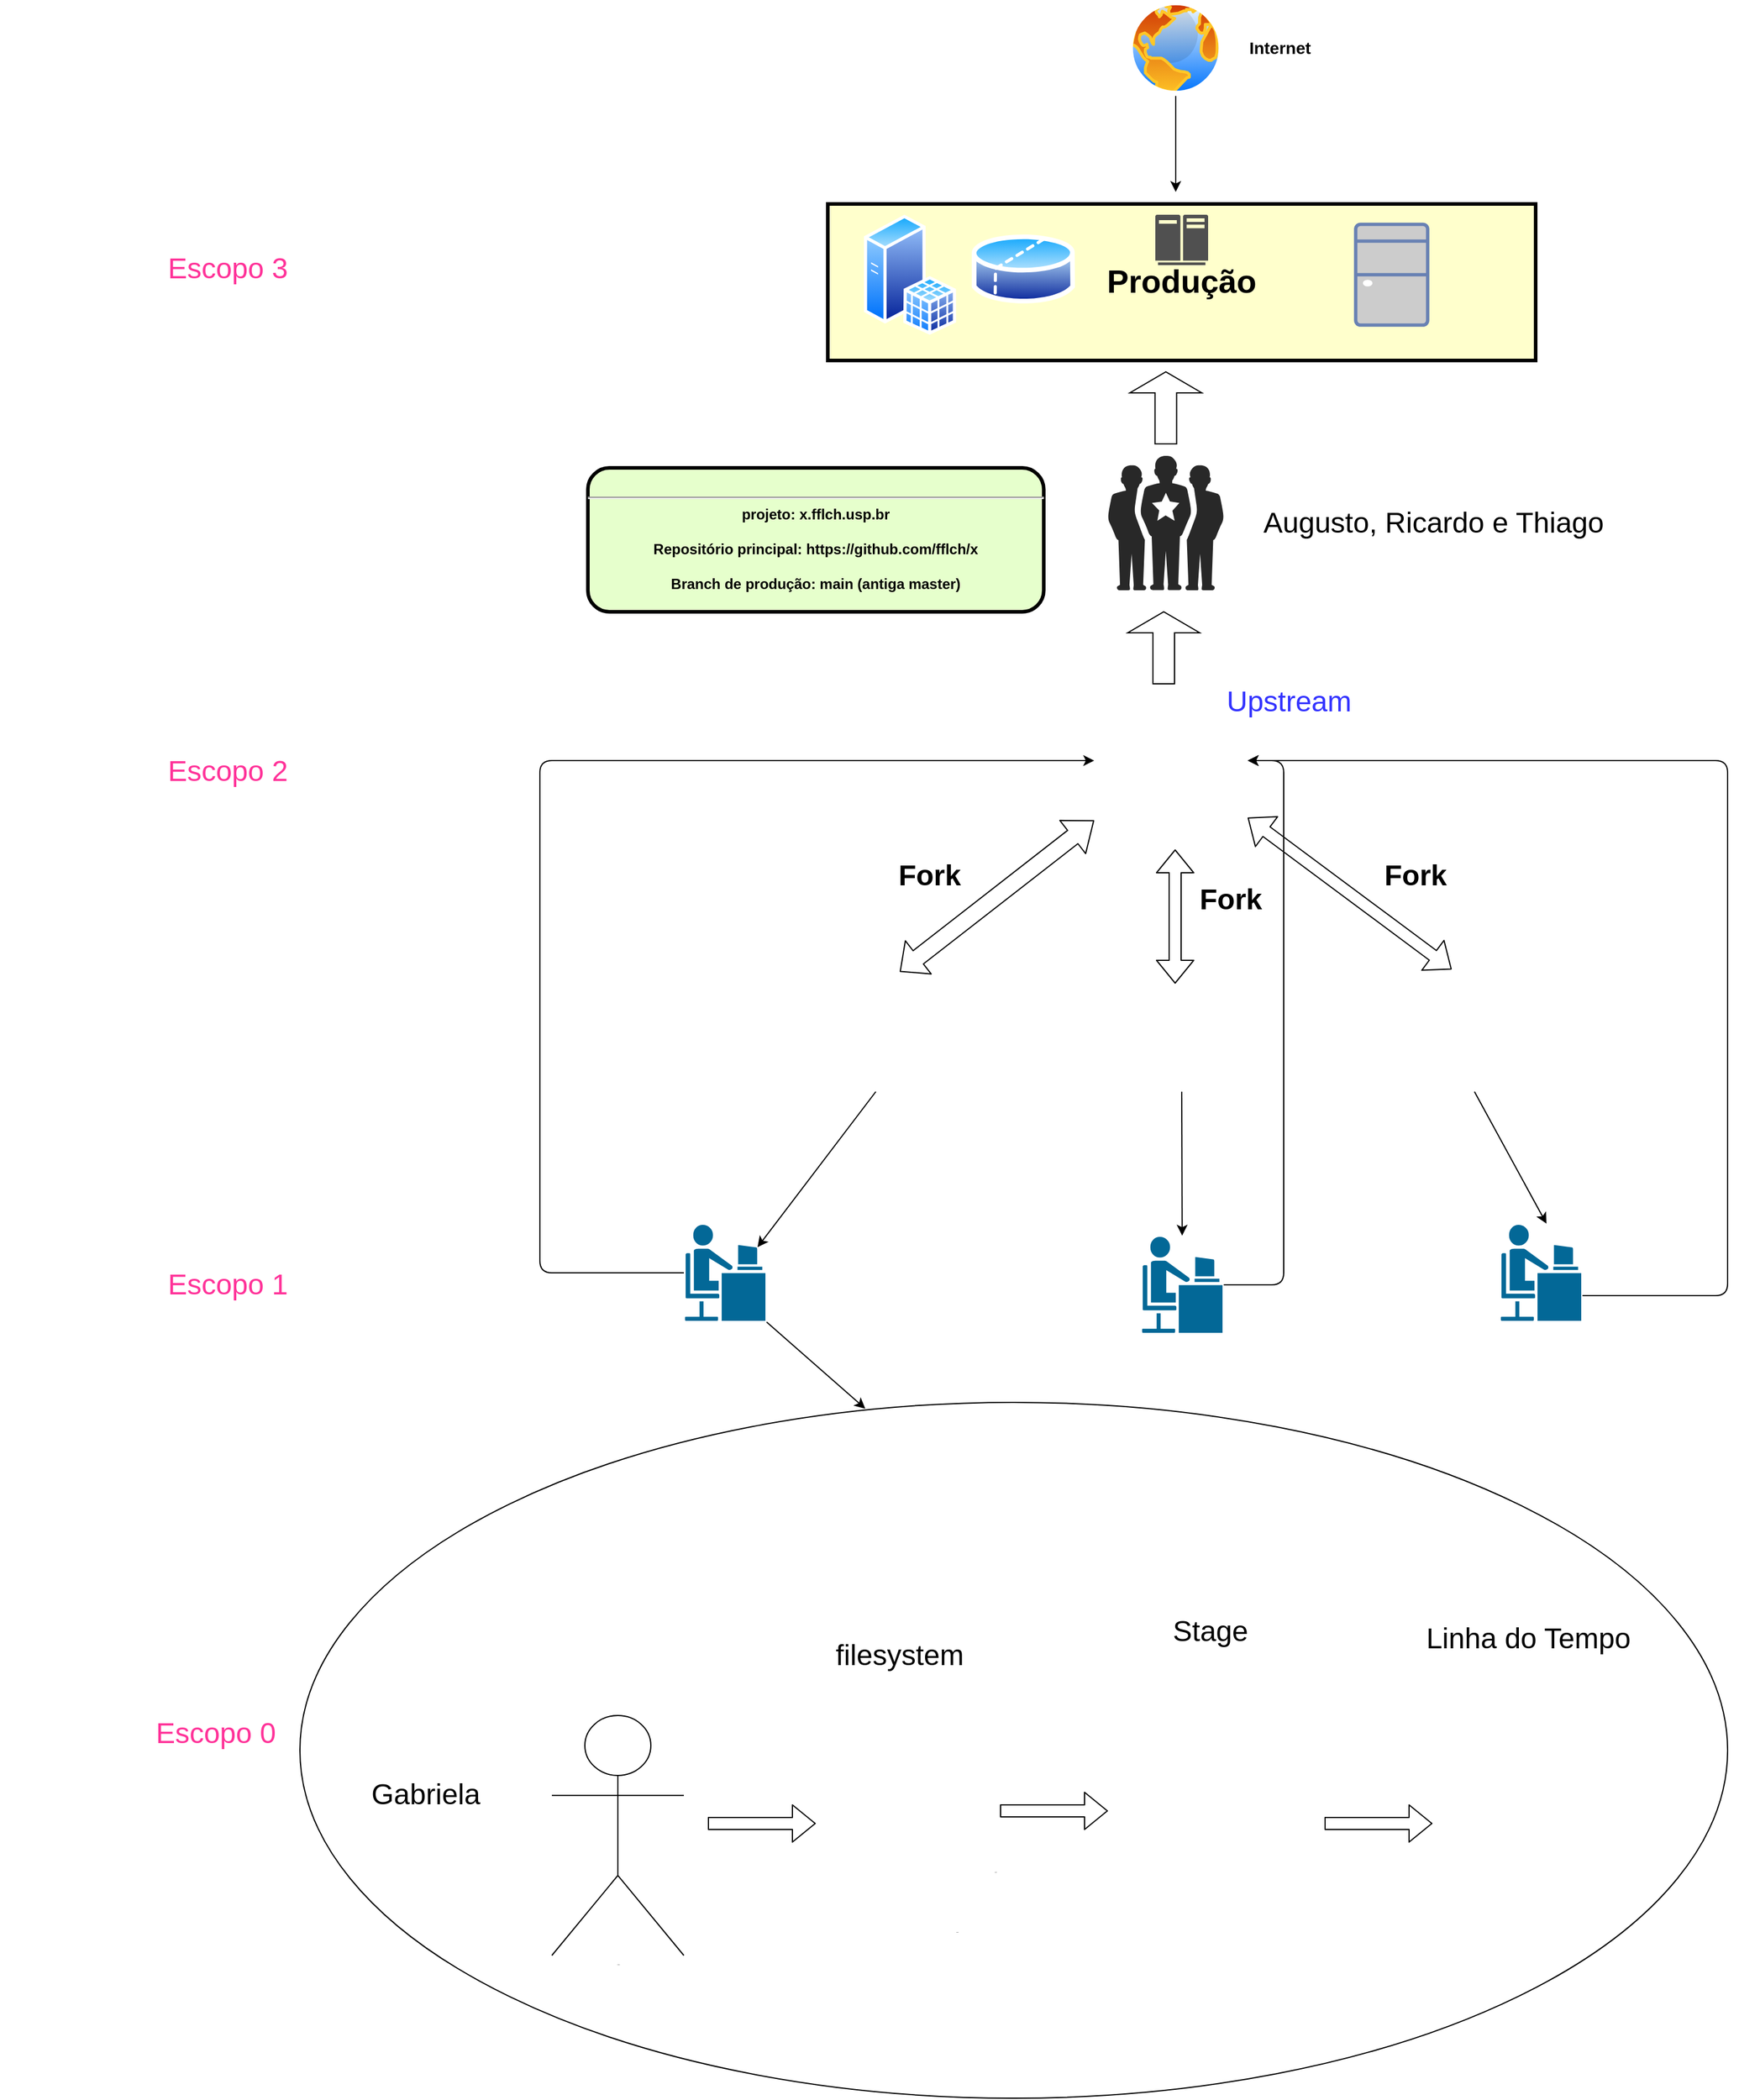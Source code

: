 <mxfile version="14.0.4" type="github">
  <diagram name="Page-1" id="c7558073-3199-34d8-9f00-42111426c3f3">
    <mxGraphModel dx="2248" dy="691" grid="1" gridSize="10" guides="1" tooltips="1" connect="1" arrows="1" fold="1" page="1" pageScale="1" pageWidth="826" pageHeight="1169" background="#ffffff" math="0" shadow="0">
      <root>
        <object label="" id="0">
          <mxCell />
        </object>
        <mxCell id="1" parent="0" />
        <mxCell id="2" value="&lt;p style=&quot;margin: 0px ; margin-top: 4px ; text-align: center ; text-decoration: underline&quot;&gt;&lt;font color=&quot;#FF7236&quot;&gt;&lt;strong&gt;&lt;br&gt;&lt;/strong&gt;&lt;/font&gt;&lt;/p&gt;&lt;hr&gt;&lt;div&gt;projeto: x.fflch.usp.br&lt;/div&gt;&lt;div&gt;&lt;br&gt;&lt;/div&gt;&lt;div&gt;Repositório principal: https://github.com/fflch/x&lt;/div&gt;&lt;div&gt;&lt;br&gt;&lt;/div&gt;&lt;div&gt;Branch de produção: main (antiga master)&lt;br&gt;&lt;/div&gt;" style="verticalAlign=middle;align=center;overflow=fill;fontSize=12;fontFamily=Helvetica;html=1;rounded=1;fontStyle=1;strokeWidth=3;fillColor=#E6FFCC" parent="1" vertex="1">
          <mxGeometry x="-160" y="390" width="380" height="120" as="geometry" />
        </mxCell>
        <mxCell id="12" value="Produção" style="whiteSpace=wrap;align=center;verticalAlign=middle;fontStyle=1;strokeWidth=3;fillColor=#FFFFCC;fontSize=27;" parent="1" vertex="1">
          <mxGeometry x="40" y="170" width="590" height="130.5" as="geometry" />
        </mxCell>
        <mxCell id="9xpo9mfSn-zfOwuB2nQG-107" value="&lt;b&gt;&lt;font style=&quot;font-size: 14px&quot;&gt;Internet&lt;/font&gt;&lt;/b&gt;" style="text;html=1;strokeColor=none;fillColor=none;align=center;verticalAlign=middle;whiteSpace=wrap;rounded=0;" parent="1" vertex="1">
          <mxGeometry x="380" y="20" width="74" height="40" as="geometry" />
        </mxCell>
        <mxCell id="9xpo9mfSn-zfOwuB2nQG-112" value="" style="pointerEvents=1;shadow=0;dashed=0;html=1;strokeColor=none;fillColor=#505050;labelPosition=center;verticalLabelPosition=bottom;verticalAlign=top;outlineConnect=0;align=center;shape=mxgraph.office.servers.mainframe_host;" parent="1" vertex="1">
          <mxGeometry x="313" y="179" width="44" height="42" as="geometry" />
        </mxCell>
        <mxCell id="9xpo9mfSn-zfOwuB2nQG-115" value="" style="aspect=fixed;perimeter=ellipsePerimeter;html=1;align=center;shadow=0;dashed=0;spacingTop=3;image;image=img/lib/active_directory/internet_globe.svg;" parent="1" vertex="1">
          <mxGeometry x="290" width="80" height="80" as="geometry" />
        </mxCell>
        <mxCell id="9xpo9mfSn-zfOwuB2nQG-116" style="edgeStyle=orthogonalEdgeStyle;rounded=0;orthogonalLoop=1;jettySize=auto;html=1;" parent="1" edge="1" source="9xpo9mfSn-zfOwuB2nQG-115">
          <mxGeometry relative="1" as="geometry">
            <mxPoint x="360" y="40" as="sourcePoint" />
            <Array as="points">
              <mxPoint x="330" y="160" />
            </Array>
            <mxPoint x="330" y="160" as="targetPoint" />
          </mxGeometry>
        </mxCell>
        <mxCell id="9xpo9mfSn-zfOwuB2nQG-122" value="" style="fontColor=#0066CC;verticalAlign=top;verticalLabelPosition=bottom;labelPosition=center;align=center;html=1;outlineConnect=0;fillColor=#CCCCCC;strokeColor=#6881B3;gradientColor=none;gradientDirection=north;strokeWidth=2;shape=mxgraph.networks.desktop_pc;" parent="1" vertex="1">
          <mxGeometry x="480" y="187" width="60" height="84" as="geometry" />
        </mxCell>
        <mxCell id="9xpo9mfSn-zfOwuB2nQG-127" value="" style="aspect=fixed;perimeter=ellipsePerimeter;html=1;align=center;shadow=0;dashed=0;spacingTop=3;image;image=img/lib/active_directory/database_partition_2.svg;fontSize=27;" parent="1" vertex="1">
          <mxGeometry x="160" y="192.36" width="86" height="63.64" as="geometry" />
        </mxCell>
        <mxCell id="9xpo9mfSn-zfOwuB2nQG-130" value="" style="shape=image;html=1;verticalAlign=top;verticalLabelPosition=bottom;labelBackgroundColor=#ffffff;imageAspect=0;aspect=fixed;image=https://cdn1.iconfinder.com/data/icons/picons-social/57/github-128.png;fontSize=27;" parent="1" vertex="1">
          <mxGeometry x="262" y="570" width="128" height="128" as="geometry" />
        </mxCell>
        <mxCell id="9xpo9mfSn-zfOwuB2nQG-136" value="" style="aspect=fixed;perimeter=ellipsePerimeter;html=1;align=center;shadow=0;dashed=0;spacingTop=3;image;image=img/lib/active_directory/sql_server.svg;fontSize=27;" parent="1" vertex="1">
          <mxGeometry x="70" y="179" width="77" height="100" as="geometry" />
        </mxCell>
        <mxCell id="9xpo9mfSn-zfOwuB2nQG-140" value="" style="shape=mxgraph.cisco.people.androgenous_person;html=1;pointerEvents=1;dashed=0;fillColor=#036897;strokeColor=#ffffff;strokeWidth=2;verticalLabelPosition=bottom;verticalAlign=top;align=center;outlineConnect=0;fontSize=27;" parent="1" vertex="1">
          <mxGeometry x="301" y="1030" width="69" height="82" as="geometry" />
        </mxCell>
        <mxCell id="9xpo9mfSn-zfOwuB2nQG-141" value="" style="shape=mxgraph.cisco.people.androgenous_person;html=1;pointerEvents=1;dashed=0;fillColor=#036897;strokeColor=#ffffff;strokeWidth=2;verticalLabelPosition=bottom;verticalAlign=top;align=center;outlineConnect=0;fontSize=27;" parent="1" vertex="1">
          <mxGeometry x="-80" y="1020" width="69" height="82" as="geometry" />
        </mxCell>
        <mxCell id="qFaGFEgelZCk0UNJaegD-22" value="" style="verticalLabelPosition=bottom;html=1;fillColor=#282828;strokeColor=none;verticalAlign=top;pointerEvents=1;align=center;shape=mxgraph.cisco_safe.people_places_things_icons.icon1;" vertex="1" parent="1">
          <mxGeometry x="273.5" y="380" width="96.5" height="112" as="geometry" />
        </mxCell>
        <mxCell id="qFaGFEgelZCk0UNJaegD-23" value="&lt;font style=&quot;font-size: 24px&quot;&gt;Augusto, Ricardo e Thiago&lt;br&gt;&lt;/font&gt;" style="text;html=1;strokeColor=none;fillColor=none;align=center;verticalAlign=middle;whiteSpace=wrap;rounded=0;" vertex="1" parent="1">
          <mxGeometry x="370" y="406" width="350" height="60" as="geometry" />
        </mxCell>
        <mxCell id="qFaGFEgelZCk0UNJaegD-24" value="" style="shape=singleArrow;direction=south;whiteSpace=wrap;html=1;arrowWidth=0.3;arrowSize=0.291;rotation=-180;" vertex="1" parent="1">
          <mxGeometry x="291.75" y="310" width="60" height="60" as="geometry" />
        </mxCell>
        <mxCell id="qFaGFEgelZCk0UNJaegD-25" value="" style="shape=singleArrow;direction=south;whiteSpace=wrap;html=1;arrowWidth=0.3;arrowSize=0.291;rotation=-180;" vertex="1" parent="1">
          <mxGeometry x="290" y="510" width="60" height="60" as="geometry" />
        </mxCell>
        <mxCell id="qFaGFEgelZCk0UNJaegD-28" value="" style="shape=image;html=1;verticalAlign=top;verticalLabelPosition=bottom;labelBackgroundColor=#ffffff;imageAspect=0;aspect=fixed;image=https://cdn3.iconfinder.com/data/icons/social-media-2169/24/social_media_social_media_logo_github_2-128.png" vertex="1" parent="1">
          <mxGeometry x="530" y="820" width="88" height="88" as="geometry" />
        </mxCell>
        <mxCell id="qFaGFEgelZCk0UNJaegD-29" value="" style="shape=image;html=1;verticalAlign=top;verticalLabelPosition=bottom;labelBackgroundColor=#ffffff;imageAspect=0;aspect=fixed;image=https://cdn3.iconfinder.com/data/icons/social-media-2169/24/social_media_social_media_logo_github_2-128.png" vertex="1" parent="1">
          <mxGeometry x="291" y="820" width="88" height="88" as="geometry" />
        </mxCell>
        <mxCell id="qFaGFEgelZCk0UNJaegD-30" value="" style="shape=image;html=1;verticalAlign=top;verticalLabelPosition=bottom;labelBackgroundColor=#ffffff;imageAspect=0;aspect=fixed;image=https://cdn3.iconfinder.com/data/icons/social-media-2169/24/social_media_social_media_logo_github_2-128.png" vertex="1" parent="1">
          <mxGeometry x="40" y="820" width="88" height="88" as="geometry" />
        </mxCell>
        <mxCell id="qFaGFEgelZCk0UNJaegD-32" value="" style="shape=flexArrow;endArrow=classic;startArrow=classic;html=1;width=14;endSize=7.03;" edge="1" parent="1" target="9xpo9mfSn-zfOwuB2nQG-130">
          <mxGeometry width="50" height="50" relative="1" as="geometry">
            <mxPoint x="100" y="810" as="sourcePoint" />
            <mxPoint x="197" y="740" as="targetPoint" />
          </mxGeometry>
        </mxCell>
        <mxCell id="qFaGFEgelZCk0UNJaegD-33" value="" style="shape=flexArrow;endArrow=classic;startArrow=classic;html=1;" edge="1" parent="1">
          <mxGeometry width="50" height="50" relative="1" as="geometry">
            <mxPoint x="329.5" y="820" as="sourcePoint" />
            <mxPoint x="329.5" y="708" as="targetPoint" />
          </mxGeometry>
        </mxCell>
        <mxCell id="qFaGFEgelZCk0UNJaegD-34" value="" style="shape=flexArrow;endArrow=classic;startArrow=classic;html=1;" edge="1" parent="1" target="9xpo9mfSn-zfOwuB2nQG-130">
          <mxGeometry width="50" height="50" relative="1" as="geometry">
            <mxPoint x="560" y="808" as="sourcePoint" />
            <mxPoint x="400" y="698" as="targetPoint" />
          </mxGeometry>
        </mxCell>
        <mxCell id="qFaGFEgelZCk0UNJaegD-36" value="&lt;div&gt;&lt;b&gt;&lt;font style=&quot;font-size: 24px&quot;&gt;Fork&lt;/font&gt;&lt;/b&gt;&lt;/div&gt;" style="text;html=1;strokeColor=none;fillColor=none;align=center;verticalAlign=middle;whiteSpace=wrap;rounded=0;" vertex="1" parent="1">
          <mxGeometry x="30" y="720" width="190" height="20" as="geometry" />
        </mxCell>
        <mxCell id="qFaGFEgelZCk0UNJaegD-38" value="&lt;b&gt;&lt;font style=&quot;font-size: 24px&quot;&gt;Fork&lt;/font&gt;&lt;/b&gt;" style="text;html=1;strokeColor=none;fillColor=none;align=center;verticalAlign=middle;whiteSpace=wrap;rounded=0;" vertex="1" parent="1">
          <mxGeometry x="510" y="720" width="40" height="20" as="geometry" />
        </mxCell>
        <mxCell id="qFaGFEgelZCk0UNJaegD-39" value="&lt;b&gt;&lt;font style=&quot;font-size: 24px&quot;&gt;Fork&lt;/font&gt;&lt;/b&gt;" style="text;html=1;strokeColor=none;fillColor=none;align=center;verticalAlign=middle;whiteSpace=wrap;rounded=0;" vertex="1" parent="1">
          <mxGeometry x="356.25" y="740" width="40" height="20" as="geometry" />
        </mxCell>
        <mxCell id="qFaGFEgelZCk0UNJaegD-41" value="" style="shape=mxgraph.cisco.people.androgenous_person;html=1;pointerEvents=1;dashed=0;fillColor=#036897;strokeColor=#ffffff;strokeWidth=2;verticalLabelPosition=bottom;verticalAlign=top;align=center;outlineConnect=0;fontSize=27;" vertex="1" parent="1">
          <mxGeometry x="600" y="1020" width="69" height="82" as="geometry" />
        </mxCell>
        <mxCell id="qFaGFEgelZCk0UNJaegD-42" value="" style="endArrow=classic;html=1;entryX=0.89;entryY=0.24;entryDx=0;entryDy=0;entryPerimeter=0;" edge="1" parent="1" target="9xpo9mfSn-zfOwuB2nQG-141">
          <mxGeometry width="50" height="50" relative="1" as="geometry">
            <mxPoint x="80" y="910" as="sourcePoint" />
            <mxPoint x="-30" y="1010" as="targetPoint" />
          </mxGeometry>
        </mxCell>
        <mxCell id="qFaGFEgelZCk0UNJaegD-44" value="" style="endArrow=classic;html=1;" edge="1" parent="1" target="9xpo9mfSn-zfOwuB2nQG-140">
          <mxGeometry width="50" height="50" relative="1" as="geometry">
            <mxPoint x="335" y="910" as="sourcePoint" />
            <mxPoint x="335" y="1020" as="targetPoint" />
          </mxGeometry>
        </mxCell>
        <mxCell id="qFaGFEgelZCk0UNJaegD-45" value="" style="endArrow=classic;html=1;" edge="1" parent="1" target="qFaGFEgelZCk0UNJaegD-41">
          <mxGeometry width="50" height="50" relative="1" as="geometry">
            <mxPoint x="579" y="910" as="sourcePoint" />
            <mxPoint x="649" y="1030" as="targetPoint" />
            <Array as="points">
              <mxPoint x="639" y="1020" />
            </Array>
          </mxGeometry>
        </mxCell>
        <mxCell id="qFaGFEgelZCk0UNJaegD-48" value="" style="shape=image;html=1;verticalAlign=top;verticalLabelPosition=bottom;labelBackgroundColor=#ffffff;imageAspect=0;aspect=fixed;image=https://cdn2.iconfinder.com/data/icons/app-types-in-grey/128/app_type_festival_512px_GREY.png" vertex="1" parent="1">
          <mxGeometry x="290" y="1410" width="128" height="128" as="geometry" />
        </mxCell>
        <mxCell id="qFaGFEgelZCk0UNJaegD-50" value="" style="edgeStyle=elbowEdgeStyle;elbow=horizontal;endArrow=classic;html=1;" edge="1" parent="1" source="9xpo9mfSn-zfOwuB2nQG-141" target="9xpo9mfSn-zfOwuB2nQG-130">
          <mxGeometry width="50" height="50" relative="1" as="geometry">
            <mxPoint x="-350" y="890" as="sourcePoint" />
            <mxPoint x="-300" y="840" as="targetPoint" />
            <Array as="points">
              <mxPoint x="-200" y="800" />
            </Array>
          </mxGeometry>
        </mxCell>
        <mxCell id="qFaGFEgelZCk0UNJaegD-52" value="" style="edgeStyle=elbowEdgeStyle;elbow=horizontal;endArrow=classic;html=1;" edge="1" parent="1" target="9xpo9mfSn-zfOwuB2nQG-130">
          <mxGeometry width="50" height="50" relative="1" as="geometry">
            <mxPoint x="669" y="1080" as="sourcePoint" />
            <mxPoint x="719" y="1030" as="targetPoint" />
            <Array as="points">
              <mxPoint x="790" y="830" />
            </Array>
          </mxGeometry>
        </mxCell>
        <mxCell id="qFaGFEgelZCk0UNJaegD-53" style="edgeStyle=orthogonalEdgeStyle;rounded=0;orthogonalLoop=1;jettySize=auto;html=1;exitX=0.5;exitY=1;exitDx=0;exitDy=0;" edge="1" parent="1" source="qFaGFEgelZCk0UNJaegD-36" target="qFaGFEgelZCk0UNJaegD-36">
          <mxGeometry relative="1" as="geometry" />
        </mxCell>
        <mxCell id="qFaGFEgelZCk0UNJaegD-54" value="&lt;font style=&quot;font-size: 24px&quot; color=&quot;#3333FF&quot;&gt;Upstream&lt;/font&gt;" style="text;html=1;strokeColor=none;fillColor=none;align=center;verticalAlign=middle;whiteSpace=wrap;rounded=0;" vertex="1" parent="1">
          <mxGeometry x="356.25" y="560" width="137" height="50" as="geometry" />
        </mxCell>
        <mxCell id="qFaGFEgelZCk0UNJaegD-55" value="" style="edgeStyle=elbowEdgeStyle;elbow=horizontal;endArrow=classic;html=1;" edge="1" parent="1" source="9xpo9mfSn-zfOwuB2nQG-140" target="9xpo9mfSn-zfOwuB2nQG-130">
          <mxGeometry width="50" height="50" relative="1" as="geometry">
            <mxPoint x="160" y="860" as="sourcePoint" />
            <mxPoint x="210" y="810" as="targetPoint" />
            <Array as="points">
              <mxPoint x="420" y="860" />
              <mxPoint x="270" y="864" />
            </Array>
          </mxGeometry>
        </mxCell>
        <mxCell id="qFaGFEgelZCk0UNJaegD-60" value="Actor" style="shape=umlActor;verticalLabelPosition=bottom;verticalAlign=top;html=1;outlineConnect=0;fontSize=1;" vertex="1" parent="1">
          <mxGeometry x="-190" y="1430" width="110" height="200" as="geometry" />
        </mxCell>
        <mxCell id="qFaGFEgelZCk0UNJaegD-65" value="Text" style="text;html=1;strokeColor=none;fillColor=none;align=center;verticalAlign=middle;whiteSpace=wrap;rounded=0;fontSize=1;" vertex="1" parent="1">
          <mxGeometry x="160" y="1550" width="40" height="20" as="geometry" />
        </mxCell>
        <mxCell id="qFaGFEgelZCk0UNJaegD-66" value="Text" style="text;html=1;strokeColor=none;fillColor=none;align=center;verticalAlign=middle;whiteSpace=wrap;rounded=0;fontSize=1;" vertex="1" parent="1">
          <mxGeometry x="128" y="1600" width="40" height="20" as="geometry" />
        </mxCell>
        <mxCell id="qFaGFEgelZCk0UNJaegD-67" value="&lt;div&gt;Gabriela&lt;/div&gt;&lt;div&gt;&lt;br&gt;&lt;/div&gt;" style="text;html=1;strokeColor=none;fillColor=none;align=center;verticalAlign=middle;whiteSpace=wrap;rounded=0;fontSize=24;" vertex="1" parent="1">
          <mxGeometry x="-450" y="1470" width="310" height="80" as="geometry" />
        </mxCell>
        <mxCell id="qFaGFEgelZCk0UNJaegD-69" value="" style="shape=image;html=1;verticalAlign=top;verticalLabelPosition=bottom;labelBackgroundColor=#ffffff;imageAspect=0;aspect=fixed;image=https://cdn3.iconfinder.com/data/icons/file-set-volume-1/512/Artboard_6-128.png;fontSize=24;" vertex="1" parent="1">
          <mxGeometry x="44.5" y="1430" width="128" height="128" as="geometry" />
        </mxCell>
        <mxCell id="qFaGFEgelZCk0UNJaegD-70" value="" style="shape=image;html=1;verticalAlign=top;verticalLabelPosition=bottom;labelBackgroundColor=#ffffff;imageAspect=0;aspect=fixed;image=https://cdn4.iconfinder.com/data/icons/logos-and-brands/512/141_Git_logo_logos-128.png;fontSize=24;" vertex="1" parent="1">
          <mxGeometry x="560" y="1430" width="128" height="128" as="geometry" />
        </mxCell>
        <mxCell id="qFaGFEgelZCk0UNJaegD-72" value="" style="shape=flexArrow;endArrow=classic;html=1;fontSize=24;" edge="1" parent="1">
          <mxGeometry width="50" height="50" relative="1" as="geometry">
            <mxPoint x="183.5" y="1509.5" as="sourcePoint" />
            <mxPoint x="273.5" y="1509.5" as="targetPoint" />
          </mxGeometry>
        </mxCell>
        <mxCell id="qFaGFEgelZCk0UNJaegD-73" value="" style="shape=flexArrow;endArrow=classic;html=1;fontSize=24;" edge="1" parent="1">
          <mxGeometry width="50" height="50" relative="1" as="geometry">
            <mxPoint x="-60" y="1520" as="sourcePoint" />
            <mxPoint x="30" y="1520" as="targetPoint" />
          </mxGeometry>
        </mxCell>
        <mxCell id="qFaGFEgelZCk0UNJaegD-74" value="" style="shape=flexArrow;endArrow=classic;html=1;fontSize=24;" edge="1" parent="1">
          <mxGeometry width="50" height="50" relative="1" as="geometry">
            <mxPoint x="454" y="1520" as="sourcePoint" />
            <mxPoint x="544" y="1520" as="targetPoint" />
          </mxGeometry>
        </mxCell>
        <mxCell id="qFaGFEgelZCk0UNJaegD-77" value="" style="ellipse;whiteSpace=wrap;html=1;fontSize=24;labelBackgroundColor=#ffffff;textOpacity=2;align=center;fillColor=none;" vertex="1" parent="1">
          <mxGeometry x="-400" y="1169" width="1190" height="580" as="geometry" />
        </mxCell>
        <mxCell id="qFaGFEgelZCk0UNJaegD-79" value="" style="endArrow=classic;html=1;fontSize=24;fontColor=#000000;entryX=0.396;entryY=0.009;entryDx=0;entryDy=0;entryPerimeter=0;exitX=1;exitY=1;exitDx=0;exitDy=0;exitPerimeter=0;" edge="1" parent="1" source="9xpo9mfSn-zfOwuB2nQG-141" target="qFaGFEgelZCk0UNJaegD-77">
          <mxGeometry width="50" height="50" relative="1" as="geometry">
            <mxPoint x="10" y="1112" as="sourcePoint" />
            <mxPoint x="60" y="1062" as="targetPoint" />
          </mxGeometry>
        </mxCell>
        <mxCell id="qFaGFEgelZCk0UNJaegD-80" value="Stage" style="text;html=1;strokeColor=none;fillColor=none;align=center;verticalAlign=middle;whiteSpace=wrap;rounded=0;labelBackgroundColor=#ffffff;fontSize=24;fontColor=#000000;" vertex="1" parent="1">
          <mxGeometry x="339" y="1350" width="40" height="20" as="geometry" />
        </mxCell>
        <mxCell id="qFaGFEgelZCk0UNJaegD-82" value="&lt;div&gt;filesystem&lt;/div&gt;" style="text;html=1;strokeColor=none;fillColor=none;align=center;verticalAlign=middle;whiteSpace=wrap;rounded=0;labelBackgroundColor=#ffffff;fontSize=24;fontColor=#000000;" vertex="1" parent="1">
          <mxGeometry x="80" y="1370" width="40" height="20" as="geometry" />
        </mxCell>
        <mxCell id="qFaGFEgelZCk0UNJaegD-83" value="&lt;div&gt;Linha do Tempo&lt;/div&gt;&lt;div&gt;&lt;br&gt;&lt;/div&gt;" style="text;html=1;strokeColor=none;fillColor=none;align=center;verticalAlign=middle;whiteSpace=wrap;rounded=0;labelBackgroundColor=#ffffff;fontSize=24;fontColor=#000000;" vertex="1" parent="1">
          <mxGeometry x="514" y="1370" width="220" height="20" as="geometry" />
        </mxCell>
        <mxCell id="qFaGFEgelZCk0UNJaegD-88" value="&lt;font color=&quot;#FF3399&quot;&gt;Escopo 0&lt;br&gt;&lt;/font&gt;" style="text;html=1;strokeColor=none;fillColor=none;align=center;verticalAlign=middle;whiteSpace=wrap;rounded=0;labelBackgroundColor=#ffffff;fontSize=24;fontColor=#000000;" vertex="1" parent="1">
          <mxGeometry x="-650" y="1390" width="360" height="110" as="geometry" />
        </mxCell>
        <mxCell id="qFaGFEgelZCk0UNJaegD-89" value="&lt;font color=&quot;#FF3399&quot;&gt;Escopo 1&lt;br&gt;&lt;/font&gt;" style="text;html=1;strokeColor=none;fillColor=none;align=center;verticalAlign=middle;whiteSpace=wrap;rounded=0;labelBackgroundColor=#ffffff;fontSize=24;fontColor=#000000;" vertex="1" parent="1">
          <mxGeometry x="-640" y="1016" width="360" height="110" as="geometry" />
        </mxCell>
        <mxCell id="qFaGFEgelZCk0UNJaegD-90" value="&lt;font color=&quot;#FF3399&quot;&gt;Escopo 2&lt;br&gt;&lt;/font&gt;" style="text;html=1;strokeColor=none;fillColor=none;align=center;verticalAlign=middle;whiteSpace=wrap;rounded=0;labelBackgroundColor=#ffffff;fontSize=24;fontColor=#000000;" vertex="1" parent="1">
          <mxGeometry x="-640" y="588" width="360" height="110" as="geometry" />
        </mxCell>
        <mxCell id="qFaGFEgelZCk0UNJaegD-91" value="&lt;font color=&quot;#FF3399&quot;&gt;Escopo 3&lt;br&gt;&lt;/font&gt;" style="text;html=1;strokeColor=none;fillColor=none;align=center;verticalAlign=middle;whiteSpace=wrap;rounded=0;labelBackgroundColor=#ffffff;fontSize=24;fontColor=#000000;" vertex="1" parent="1">
          <mxGeometry x="-640" y="169" width="360" height="110" as="geometry" />
        </mxCell>
      </root>
    </mxGraphModel>
  </diagram>
</mxfile>
